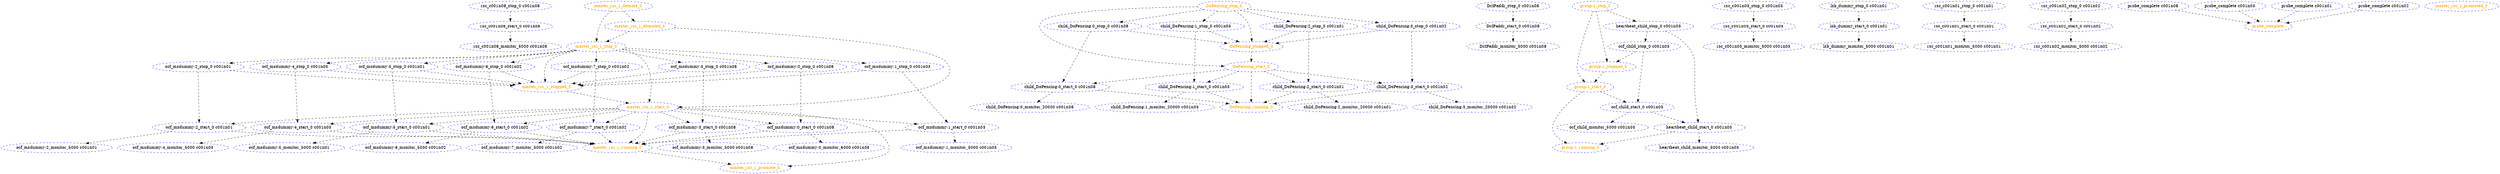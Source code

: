 digraph "g" {
	size = "30,30"
"rsc_c001n08_monitor_5000 c001n08" [ style="dashed" color="blue" fontcolor="black" ]
"ocf_msdummy:3_monitor_5000 c001n08" [ style="dashed" color="blue" fontcolor="black" ]
"child_DoFencing:0_monitor_20000 c001n08" [ style="dashed" color="blue" fontcolor="black" ]
"ocf_msdummy:0_monitor_6000 c001n08" [ style="dashed" color="blue" fontcolor="black" ]
"DcIPaddr_monitor_5000 c001n08" [ style="dashed" color="blue" fontcolor="black" ]
"ocf_msdummy:4_monitor_5000 c001n03" [ style="dashed" color="blue" fontcolor="black" ]
"heartbeat_child_monitor_5000 c001n03" [ style="dashed" color="blue" fontcolor="black" ]
"ocf_child_monitor_5000 c001n03" [ style="dashed" color="blue" fontcolor="black" ]
"rsc_c001n03_monitor_5000 c001n03" [ style="dashed" color="blue" fontcolor="black" ]
"child_DoFencing:1_monitor_20000 c001n03" [ style="dashed" color="blue" fontcolor="black" ]
"ocf_msdummy:1_monitor_5000 c001n03" [ style="dashed" color="blue" fontcolor="black" ]
"ocf_msdummy:2_monitor_5000 c001n01" [ style="dashed" color="blue" fontcolor="black" ]
"lsb_dummy_monitor_5000 c001n01" [ style="dashed" color="blue" fontcolor="black" ]
"ocf_msdummy:5_monitor_5000 c001n01" [ style="dashed" color="blue" fontcolor="black" ]
"rsc_c001n01_monitor_5000 c001n01" [ style="dashed" color="blue" fontcolor="black" ]
"child_DoFencing:2_monitor_20000 c001n01" [ style="dashed" color="blue" fontcolor="black" ]
"rsc_c001n02_monitor_5000 c001n02" [ style="dashed" color="blue" fontcolor="black" ]
"child_DoFencing:3_monitor_20000 c001n02" [ style="dashed" color="blue" fontcolor="black" ]
"ocf_msdummy:6_monitor_5000 c001n02" [ style="dashed" color="blue" fontcolor="black" ]
"ocf_msdummy:7_monitor_5000 c001n02" [ style="dashed" color="blue" fontcolor="black" ]
"probe_complete" [ style="dashed" color="blue" fontcolor="orange" ]
"probe_complete c001n08" [ style="dashed" color="blue" fontcolor="black" ]
"probe_complete c001n03" [ style="dashed" color="blue" fontcolor="black" ]
"probe_complete c001n01" [ style="dashed" color="blue" fontcolor="black" ]
"probe_complete c001n02" [ style="dashed" color="blue" fontcolor="black" ]
"DcIPaddr_stop_0 c001n08" [ style="dashed" color="blue" fontcolor="black" ]
"DcIPaddr_start_0 c001n08" [ style="dashed" color="blue" fontcolor="black" ]
"ocf_child_stop_0 c001n03" [ style="dashed" color="blue" fontcolor="black" ]
"ocf_child_start_0 c001n03" [ style="dashed" color="blue" fontcolor="black" ]
"heartbeat_child_stop_0 c001n03" [ style="dashed" color="blue" fontcolor="black" ]
"heartbeat_child_start_0 c001n03" [ style="dashed" color="blue" fontcolor="black" ]
"group-1_start_0" [ style="dashed" color="blue" fontcolor="orange" ]
"group-1_running_0" [ style="dashed" color="blue" fontcolor="orange" ]
"group-1_stop_0" [ style="dashed" color="blue" fontcolor="orange" ]
"group-1_stopped_0" [ style="dashed" color="blue" fontcolor="orange" ]
"lsb_dummy_stop_0 c001n01" [ style="dashed" color="blue" fontcolor="black" ]
"lsb_dummy_start_0 c001n01" [ style="dashed" color="blue" fontcolor="black" ]
"rsc_c001n08_stop_0 c001n08" [ style="dashed" color="blue" fontcolor="black" ]
"rsc_c001n08_start_0 c001n08" [ style="dashed" color="blue" fontcolor="black" ]
"rsc_c001n02_stop_0 c001n02" [ style="dashed" color="blue" fontcolor="black" ]
"rsc_c001n02_start_0 c001n02" [ style="dashed" color="blue" fontcolor="black" ]
"rsc_c001n03_stop_0 c001n03" [ style="dashed" color="blue" fontcolor="black" ]
"rsc_c001n03_start_0 c001n03" [ style="dashed" color="blue" fontcolor="black" ]
"rsc_c001n01_stop_0 c001n01" [ style="dashed" color="blue" fontcolor="black" ]
"rsc_c001n01_start_0 c001n01" [ style="dashed" color="blue" fontcolor="black" ]
"child_DoFencing:0_stop_0 c001n08" [ style="dashed" color="blue" fontcolor="black" ]
"child_DoFencing:0_start_0 c001n08" [ style="dashed" color="blue" fontcolor="black" ]
"child_DoFencing:1_stop_0 c001n03" [ style="dashed" color="blue" fontcolor="black" ]
"child_DoFencing:1_start_0 c001n03" [ style="dashed" color="blue" fontcolor="black" ]
"child_DoFencing:2_stop_0 c001n01" [ style="dashed" color="blue" fontcolor="black" ]
"child_DoFencing:2_start_0 c001n01" [ style="dashed" color="blue" fontcolor="black" ]
"child_DoFencing:3_stop_0 c001n02" [ style="dashed" color="blue" fontcolor="black" ]
"child_DoFencing:3_start_0 c001n02" [ style="dashed" color="blue" fontcolor="black" ]
"DoFencing_start_0" [ style="dashed" color="blue" fontcolor="orange" ]
"DoFencing_running_0" [ style="dashed" color="blue" fontcolor="orange" ]
"DoFencing_stop_0" [ style="dashed" color="blue" fontcolor="orange" ]
"DoFencing_stopped_0" [ style="dashed" color="blue" fontcolor="orange" ]
"ocf_msdummy:0_stop_0 c001n08" [ style="dashed" color="blue" fontcolor="black" ]
"ocf_msdummy:0_start_0 c001n08" [ style="dashed" color="blue" fontcolor="black" ]
"ocf_msdummy:1_stop_0 c001n03" [ style="dashed" color="blue" fontcolor="black" ]
"ocf_msdummy:1_start_0 c001n03" [ style="dashed" color="blue" fontcolor="black" ]
"ocf_msdummy:2_stop_0 c001n01" [ style="dashed" color="blue" fontcolor="black" ]
"ocf_msdummy:2_start_0 c001n01" [ style="dashed" color="blue" fontcolor="black" ]
"ocf_msdummy:3_stop_0 c001n08" [ style="dashed" color="blue" fontcolor="black" ]
"ocf_msdummy:3_start_0 c001n08" [ style="dashed" color="blue" fontcolor="black" ]
"ocf_msdummy:4_stop_0 c001n03" [ style="dashed" color="blue" fontcolor="black" ]
"ocf_msdummy:4_start_0 c001n03" [ style="dashed" color="blue" fontcolor="black" ]
"ocf_msdummy:5_stop_0 c001n01" [ style="dashed" color="blue" fontcolor="black" ]
"ocf_msdummy:5_start_0 c001n01" [ style="dashed" color="blue" fontcolor="black" ]
"ocf_msdummy:6_stop_0 c001n02" [ style="dashed" color="blue" fontcolor="black" ]
"ocf_msdummy:6_start_0 c001n02" [ style="dashed" color="blue" fontcolor="black" ]
"ocf_msdummy:7_stop_0 c001n02" [ style="dashed" color="blue" fontcolor="black" ]
"ocf_msdummy:7_start_0 c001n02" [ style="dashed" color="blue" fontcolor="black" ]
"master_rsc_1_start_0" [ style="dashed" color="blue" fontcolor="orange" ]
"master_rsc_1_running_0" [ style="dashed" color="blue" fontcolor="orange" ]
"master_rsc_1_stop_0" [ style="dashed" color="blue" fontcolor="orange" ]
"master_rsc_1_stopped_0" [ style="dashed" color="blue" fontcolor="orange" ]
"master_rsc_1_promote_0" [ style="dashed" color="blue" fontcolor="orange" ]
"master_rsc_1_promoted_0" [ style="dashed" color="blue" fontcolor="orange" ]
"master_rsc_1_demote_0" [ style="dashed" color="blue" fontcolor="orange" ]
"master_rsc_1_demoted_0" [ style="dashed" color="blue" fontcolor="orange" ]
"rsc_c001n08_start_0 c001n08" -> "rsc_c001n08_monitor_5000 c001n08" [ style = dashed]
"ocf_msdummy:3_start_0 c001n08" -> "ocf_msdummy:3_monitor_5000 c001n08" [ style = dashed]
"child_DoFencing:0_start_0 c001n08" -> "child_DoFencing:0_monitor_20000 c001n08" [ style = dashed]
"ocf_msdummy:0_start_0 c001n08" -> "ocf_msdummy:0_monitor_6000 c001n08" [ style = dashed]
"DcIPaddr_start_0 c001n08" -> "DcIPaddr_monitor_5000 c001n08" [ style = dashed]
"ocf_msdummy:4_start_0 c001n03" -> "ocf_msdummy:4_monitor_5000 c001n03" [ style = dashed]
"heartbeat_child_start_0 c001n03" -> "heartbeat_child_monitor_5000 c001n03" [ style = dashed]
"ocf_child_start_0 c001n03" -> "ocf_child_monitor_5000 c001n03" [ style = dashed]
"rsc_c001n03_start_0 c001n03" -> "rsc_c001n03_monitor_5000 c001n03" [ style = dashed]
"child_DoFencing:1_start_0 c001n03" -> "child_DoFencing:1_monitor_20000 c001n03" [ style = dashed]
"ocf_msdummy:1_start_0 c001n03" -> "ocf_msdummy:1_monitor_5000 c001n03" [ style = dashed]
"ocf_msdummy:2_start_0 c001n01" -> "ocf_msdummy:2_monitor_5000 c001n01" [ style = dashed]
"lsb_dummy_start_0 c001n01" -> "lsb_dummy_monitor_5000 c001n01" [ style = dashed]
"ocf_msdummy:5_start_0 c001n01" -> "ocf_msdummy:5_monitor_5000 c001n01" [ style = dashed]
"rsc_c001n01_start_0 c001n01" -> "rsc_c001n01_monitor_5000 c001n01" [ style = dashed]
"child_DoFencing:2_start_0 c001n01" -> "child_DoFencing:2_monitor_20000 c001n01" [ style = dashed]
"rsc_c001n02_start_0 c001n02" -> "rsc_c001n02_monitor_5000 c001n02" [ style = dashed]
"child_DoFencing:3_start_0 c001n02" -> "child_DoFencing:3_monitor_20000 c001n02" [ style = dashed]
"ocf_msdummy:6_start_0 c001n02" -> "ocf_msdummy:6_monitor_5000 c001n02" [ style = dashed]
"ocf_msdummy:7_start_0 c001n02" -> "ocf_msdummy:7_monitor_5000 c001n02" [ style = dashed]
"probe_complete c001n08" -> "probe_complete" [ style = dashed]
"probe_complete c001n03" -> "probe_complete" [ style = dashed]
"probe_complete c001n01" -> "probe_complete" [ style = dashed]
"probe_complete c001n02" -> "probe_complete" [ style = dashed]
"DcIPaddr_stop_0 c001n08" -> "DcIPaddr_start_0 c001n08" [ style = dashed]
"heartbeat_child_stop_0 c001n03" -> "ocf_child_stop_0 c001n03" [ style = dashed]
"ocf_child_stop_0 c001n03" -> "ocf_child_start_0 c001n03" [ style = dashed]
"group-1_start_0" -> "ocf_child_start_0 c001n03" [ style = dashed]
"group-1_stop_0" -> "heartbeat_child_stop_0 c001n03" [ style = dashed]
"heartbeat_child_stop_0 c001n03" -> "heartbeat_child_start_0 c001n03" [ style = dashed]
"ocf_child_start_0 c001n03" -> "heartbeat_child_start_0 c001n03" [ style = dashed]
"group-1_stop_0" -> "group-1_start_0" [ style = dashed]
"group-1_stopped_0" -> "group-1_start_0" [ style = dashed]
"group-1_start_0" -> "group-1_running_0" [ style = dashed]
"heartbeat_child_start_0 c001n03" -> "group-1_running_0" [ style = dashed]
"group-1_stop_0" -> "group-1_stopped_0" [ style = dashed]
"ocf_child_stop_0 c001n03" -> "group-1_stopped_0" [ style = dashed]
"lsb_dummy_stop_0 c001n01" -> "lsb_dummy_start_0 c001n01" [ style = dashed]
"rsc_c001n08_stop_0 c001n08" -> "rsc_c001n08_start_0 c001n08" [ style = dashed]
"rsc_c001n02_stop_0 c001n02" -> "rsc_c001n02_start_0 c001n02" [ style = dashed]
"rsc_c001n03_stop_0 c001n03" -> "rsc_c001n03_start_0 c001n03" [ style = dashed]
"rsc_c001n01_stop_0 c001n01" -> "rsc_c001n01_start_0 c001n01" [ style = dashed]
"DoFencing_stop_0" -> "child_DoFencing:0_stop_0 c001n08" [ style = dashed]
"child_DoFencing:0_stop_0 c001n08" -> "child_DoFencing:0_start_0 c001n08" [ style = dashed]
"DoFencing_start_0" -> "child_DoFencing:0_start_0 c001n08" [ style = dashed]
"DoFencing_stop_0" -> "child_DoFencing:1_stop_0 c001n03" [ style = dashed]
"child_DoFencing:1_stop_0 c001n03" -> "child_DoFencing:1_start_0 c001n03" [ style = dashed]
"DoFencing_start_0" -> "child_DoFencing:1_start_0 c001n03" [ style = dashed]
"DoFencing_stop_0" -> "child_DoFencing:2_stop_0 c001n01" [ style = dashed]
"child_DoFencing:2_stop_0 c001n01" -> "child_DoFencing:2_start_0 c001n01" [ style = dashed]
"DoFencing_start_0" -> "child_DoFencing:2_start_0 c001n01" [ style = dashed]
"DoFencing_stop_0" -> "child_DoFencing:3_stop_0 c001n02" [ style = dashed]
"child_DoFencing:3_stop_0 c001n02" -> "child_DoFencing:3_start_0 c001n02" [ style = dashed]
"DoFencing_start_0" -> "child_DoFencing:3_start_0 c001n02" [ style = dashed]
"DoFencing_stop_0" -> "DoFencing_start_0" [ style = dashed]
"DoFencing_stopped_0" -> "DoFencing_start_0" [ style = dashed]
"DoFencing_start_0" -> "DoFencing_running_0" [ style = dashed]
"child_DoFencing:0_start_0 c001n08" -> "DoFencing_running_0" [ style = dashed]
"child_DoFencing:1_start_0 c001n03" -> "DoFencing_running_0" [ style = dashed]
"child_DoFencing:2_start_0 c001n01" -> "DoFencing_running_0" [ style = dashed]
"child_DoFencing:3_start_0 c001n02" -> "DoFencing_running_0" [ style = dashed]
"DoFencing_stop_0" -> "DoFencing_stopped_0" [ style = dashed]
"child_DoFencing:0_stop_0 c001n08" -> "DoFencing_stopped_0" [ style = dashed]
"child_DoFencing:1_stop_0 c001n03" -> "DoFencing_stopped_0" [ style = dashed]
"child_DoFencing:2_stop_0 c001n01" -> "DoFencing_stopped_0" [ style = dashed]
"child_DoFencing:3_stop_0 c001n02" -> "DoFencing_stopped_0" [ style = dashed]
"master_rsc_1_stop_0" -> "ocf_msdummy:0_stop_0 c001n08" [ style = dashed]
"ocf_msdummy:0_stop_0 c001n08" -> "ocf_msdummy:0_start_0 c001n08" [ style = dashed]
"master_rsc_1_start_0" -> "ocf_msdummy:0_start_0 c001n08" [ style = dashed]
"master_rsc_1_stop_0" -> "ocf_msdummy:1_stop_0 c001n03" [ style = dashed]
"ocf_msdummy:1_stop_0 c001n03" -> "ocf_msdummy:1_start_0 c001n03" [ style = dashed]
"master_rsc_1_start_0" -> "ocf_msdummy:1_start_0 c001n03" [ style = dashed]
"master_rsc_1_stop_0" -> "ocf_msdummy:2_stop_0 c001n01" [ style = dashed]
"ocf_msdummy:2_stop_0 c001n01" -> "ocf_msdummy:2_start_0 c001n01" [ style = dashed]
"master_rsc_1_start_0" -> "ocf_msdummy:2_start_0 c001n01" [ style = dashed]
"master_rsc_1_stop_0" -> "ocf_msdummy:3_stop_0 c001n08" [ style = dashed]
"ocf_msdummy:3_stop_0 c001n08" -> "ocf_msdummy:3_start_0 c001n08" [ style = dashed]
"master_rsc_1_start_0" -> "ocf_msdummy:3_start_0 c001n08" [ style = dashed]
"master_rsc_1_stop_0" -> "ocf_msdummy:4_stop_0 c001n03" [ style = dashed]
"ocf_msdummy:4_stop_0 c001n03" -> "ocf_msdummy:4_start_0 c001n03" [ style = dashed]
"master_rsc_1_start_0" -> "ocf_msdummy:4_start_0 c001n03" [ style = dashed]
"master_rsc_1_stop_0" -> "ocf_msdummy:5_stop_0 c001n01" [ style = dashed]
"ocf_msdummy:5_stop_0 c001n01" -> "ocf_msdummy:5_start_0 c001n01" [ style = dashed]
"master_rsc_1_start_0" -> "ocf_msdummy:5_start_0 c001n01" [ style = dashed]
"master_rsc_1_stop_0" -> "ocf_msdummy:6_stop_0 c001n02" [ style = dashed]
"ocf_msdummy:6_stop_0 c001n02" -> "ocf_msdummy:6_start_0 c001n02" [ style = dashed]
"master_rsc_1_start_0" -> "ocf_msdummy:6_start_0 c001n02" [ style = dashed]
"master_rsc_1_stop_0" -> "ocf_msdummy:7_stop_0 c001n02" [ style = dashed]
"ocf_msdummy:7_stop_0 c001n02" -> "ocf_msdummy:7_start_0 c001n02" [ style = dashed]
"master_rsc_1_start_0" -> "ocf_msdummy:7_start_0 c001n02" [ style = dashed]
"master_rsc_1_stop_0" -> "master_rsc_1_start_0" [ style = dashed]
"master_rsc_1_stopped_0" -> "master_rsc_1_start_0" [ style = dashed]
"master_rsc_1_demoted_0" -> "master_rsc_1_start_0" [ style = dashed]
"master_rsc_1_start_0" -> "master_rsc_1_running_0" [ style = dashed]
"ocf_msdummy:0_start_0 c001n08" -> "master_rsc_1_running_0" [ style = dashed]
"ocf_msdummy:1_start_0 c001n03" -> "master_rsc_1_running_0" [ style = dashed]
"ocf_msdummy:2_start_0 c001n01" -> "master_rsc_1_running_0" [ style = dashed]
"ocf_msdummy:3_start_0 c001n08" -> "master_rsc_1_running_0" [ style = dashed]
"ocf_msdummy:4_start_0 c001n03" -> "master_rsc_1_running_0" [ style = dashed]
"ocf_msdummy:5_start_0 c001n01" -> "master_rsc_1_running_0" [ style = dashed]
"ocf_msdummy:6_start_0 c001n02" -> "master_rsc_1_running_0" [ style = dashed]
"ocf_msdummy:7_start_0 c001n02" -> "master_rsc_1_running_0" [ style = dashed]
"master_rsc_1_demote_0" -> "master_rsc_1_stop_0" [ style = dashed]
"master_rsc_1_demoted_0" -> "master_rsc_1_stop_0" [ style = dashed]
"master_rsc_1_stop_0" -> "master_rsc_1_stopped_0" [ style = dashed]
"ocf_msdummy:0_stop_0 c001n08" -> "master_rsc_1_stopped_0" [ style = dashed]
"ocf_msdummy:1_stop_0 c001n03" -> "master_rsc_1_stopped_0" [ style = dashed]
"ocf_msdummy:2_stop_0 c001n01" -> "master_rsc_1_stopped_0" [ style = dashed]
"ocf_msdummy:3_stop_0 c001n08" -> "master_rsc_1_stopped_0" [ style = dashed]
"ocf_msdummy:4_stop_0 c001n03" -> "master_rsc_1_stopped_0" [ style = dashed]
"ocf_msdummy:5_stop_0 c001n01" -> "master_rsc_1_stopped_0" [ style = dashed]
"ocf_msdummy:6_stop_0 c001n02" -> "master_rsc_1_stopped_0" [ style = dashed]
"ocf_msdummy:7_stop_0 c001n02" -> "master_rsc_1_stopped_0" [ style = dashed]
"master_rsc_1_start_0" -> "master_rsc_1_promote_0" [ style = dashed]
"master_rsc_1_running_0" -> "master_rsc_1_promote_0" [ style = dashed]
"master_rsc_1_demote_0" -> "master_rsc_1_demoted_0" [ style = dashed]
}
